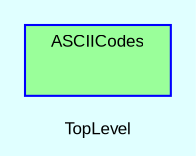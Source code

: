 digraph TopLevel {
    compound = true
    bgcolor = lightcyan1
    fontname = Arial
    fontsize = 8
    label = "TopLevel"
    node [
        fontname = Arial,
        fontsize = 8,
        color = black
    ]

    subgraph cluster_ASCIICodes {
        fillcolor = palegreen1
        URL = "classes/ASCIICodes.html"
        fontname = Arial
        color = blue
        label = "ASCIICodes"
        style = filled
        ASCIICodes [
            shape = plaintext,
            height = 0.01,
            width = 0.75,
            label = ""
        ]

    }

}

